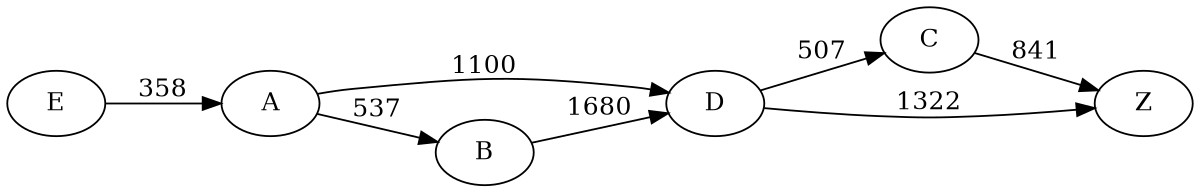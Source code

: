 digraph G {
	rankdir=LR size="8,5"
	E
	A
	E -> A [label=358]
	A
	D
	A -> D [label=1100]
	A
	B
	A -> B [label=537]
	D
	C
	D -> C [label=507]
	D
	Z
	D -> Z [label=1322]
	C
	Z
	C -> Z [label=841]
	B
	D
	B -> D [label=1680]
}
